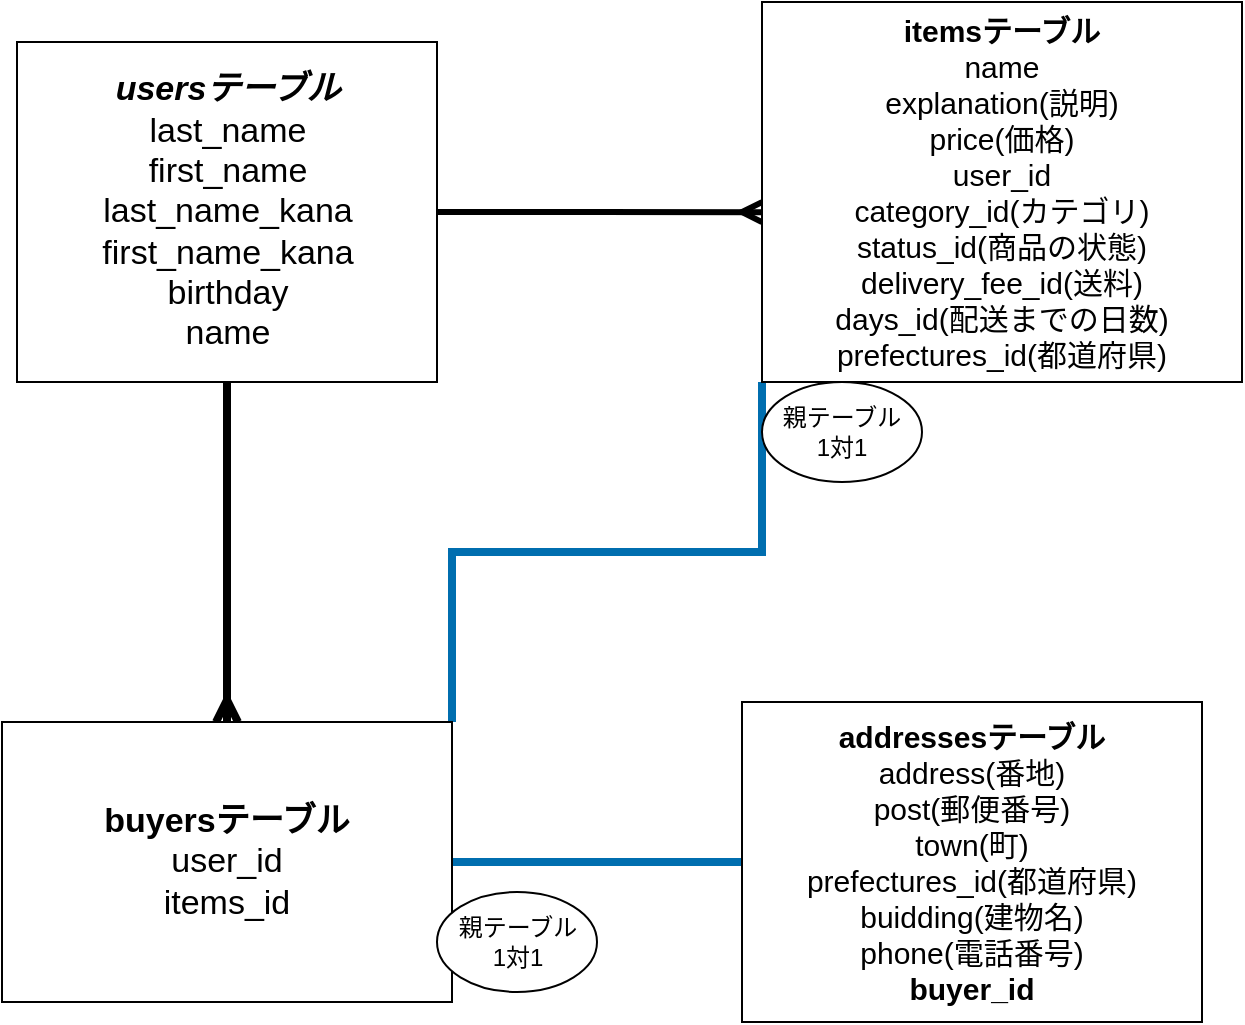 <mxfile version="13.6.5">
    <diagram id="m6J6Th_D8RpjxyVBdnku" name="ページ1">
        <mxGraphModel dx="716" dy="674" grid="1" gridSize="10" guides="1" tooltips="1" connect="1" arrows="0" fold="1" page="1" pageScale="1" pageWidth="827" pageHeight="1169" math="0" shadow="0">
            <root>
                <mxCell id="0"/>
                <mxCell id="1" parent="0"/>
                <mxCell id="19" style="edgeStyle=orthogonalEdgeStyle;rounded=0;orthogonalLoop=1;jettySize=auto;html=1;exitX=0.5;exitY=1;exitDx=0;exitDy=0;endArrow=ERmany;endFill=0;strokeWidth=4;" parent="1" source="3" target="6" edge="1">
                    <mxGeometry relative="1" as="geometry"/>
                </mxCell>
                <mxCell id="24" style="edgeStyle=orthogonalEdgeStyle;rounded=0;orthogonalLoop=1;jettySize=auto;html=1;exitX=1;exitY=0.5;exitDx=0;exitDy=0;entryX=0;entryY=0.553;entryDx=0;entryDy=0;entryPerimeter=0;strokeWidth=3;endArrow=ERmany;endFill=0;" edge="1" parent="1" source="3" target="4">
                    <mxGeometry relative="1" as="geometry"/>
                </mxCell>
                <mxCell id="3" value="&lt;font style=&quot;font-size: 17px&quot;&gt;&lt;b&gt;&lt;i&gt;usersテーブル&lt;/i&gt;&lt;/b&gt;&lt;br&gt;last_name&lt;br&gt;first_name&lt;br&gt;last_name_kana&lt;br&gt;first_name_kana&lt;br&gt;birthday&lt;br&gt;name&lt;br&gt;&lt;/font&gt;" style="whiteSpace=wrap;html=1;" parent="1" vertex="1">
                    <mxGeometry x="27.5" y="110" width="210" height="170" as="geometry"/>
                </mxCell>
                <mxCell id="22" style="edgeStyle=orthogonalEdgeStyle;rounded=0;orthogonalLoop=1;jettySize=auto;html=1;exitX=0;exitY=1;exitDx=0;exitDy=0;entryX=1;entryY=0;entryDx=0;entryDy=0;endArrow=none;endFill=0;strokeWidth=4;fillColor=#1ba1e2;strokeColor=#006EAF;" parent="1" source="4" target="6" edge="1">
                    <mxGeometry relative="1" as="geometry"/>
                </mxCell>
                <mxCell id="4" value="&lt;font style=&quot;font-size: 15px&quot;&gt;&lt;b&gt;itemsテーブル&lt;/b&gt;&lt;br&gt;name&lt;br&gt;explanation(説明)&lt;br&gt;price(価格)&lt;br&gt;user_id&lt;br&gt;category_id(カテゴリ)&lt;br&gt;status_id(商品の状態)&lt;br&gt;delivery_fee_id(送料)&lt;br&gt;days_id(配送までの日数)&lt;br&gt;prefectures_id(都道府県)&lt;/font&gt;" style="whiteSpace=wrap;html=1;" parent="1" vertex="1">
                    <mxGeometry x="400" y="90" width="240" height="190" as="geometry"/>
                </mxCell>
                <mxCell id="21" style="edgeStyle=orthogonalEdgeStyle;rounded=0;orthogonalLoop=1;jettySize=auto;html=1;exitX=1;exitY=0.5;exitDx=0;exitDy=0;endArrow=none;endFill=0;strokeWidth=4;fillColor=#1ba1e2;strokeColor=#006EAF;" parent="1" source="6" target="8" edge="1">
                    <mxGeometry relative="1" as="geometry"/>
                </mxCell>
                <mxCell id="6" value="&lt;font style=&quot;font-size: 17px&quot;&gt;&lt;b&gt;buyersテーブル&lt;/b&gt;&lt;br&gt;user_id&lt;br&gt;items_id&lt;/font&gt;" style="whiteSpace=wrap;html=1;rotation=0;" parent="1" vertex="1">
                    <mxGeometry x="20" y="450" width="225" height="140" as="geometry"/>
                </mxCell>
                <mxCell id="8" value="&lt;font style=&quot;font-size: 15px&quot;&gt;&lt;b&gt;addressesテーブル&lt;/b&gt;&lt;br&gt;address(番地)&lt;br&gt;post(郵便番号)&lt;br&gt;town(町)&lt;br&gt;prefectures_id(都道府県)&lt;br&gt;buidding(建物名)&lt;br&gt;phone(電話番号)&lt;br&gt;&lt;b&gt;buyer_id&lt;/b&gt;&lt;/font&gt;" style="whiteSpace=wrap;html=1;" parent="1" vertex="1">
                    <mxGeometry x="390" y="440" width="230" height="160" as="geometry"/>
                </mxCell>
                <mxCell id="16" value="親テーブル&lt;br&gt;1対1" style="ellipse;whiteSpace=wrap;html=1;" parent="1" vertex="1">
                    <mxGeometry x="237.5" y="535" width="80" height="50" as="geometry"/>
                </mxCell>
                <mxCell id="23" value="親テーブル&lt;br&gt;1対1" style="ellipse;whiteSpace=wrap;html=1;" parent="1" vertex="1">
                    <mxGeometry x="400" y="280" width="80" height="50" as="geometry"/>
                </mxCell>
            </root>
        </mxGraphModel>
    </diagram>
</mxfile>